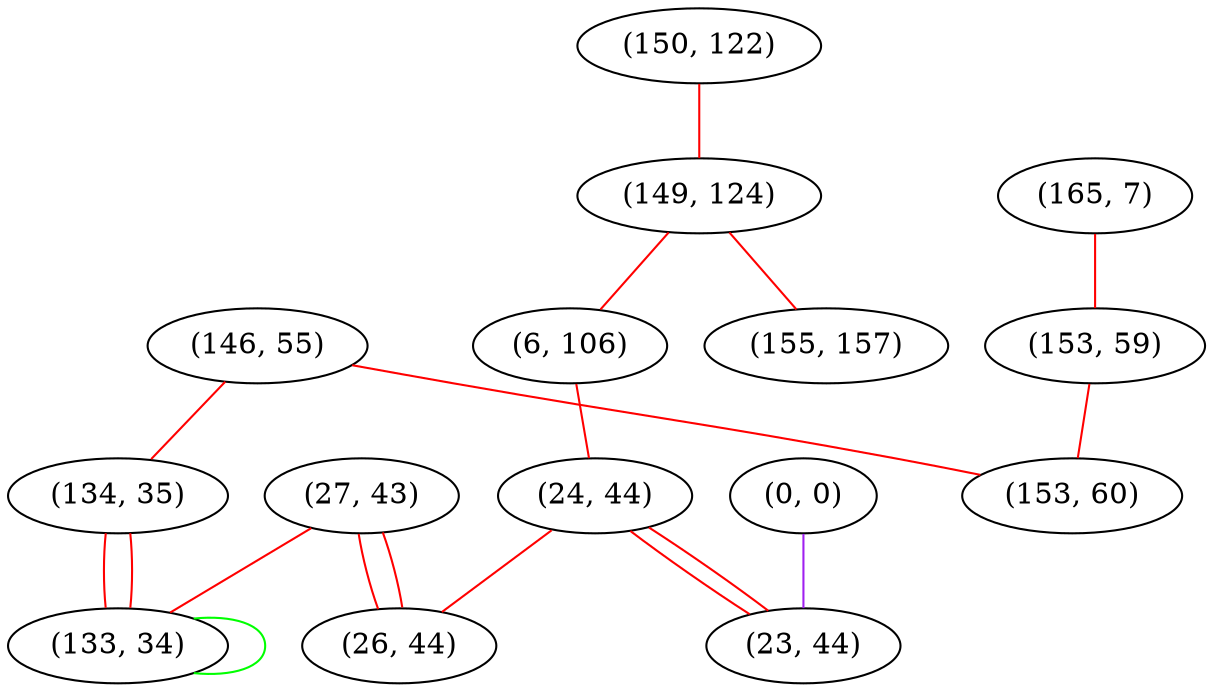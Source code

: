graph "" {
"(146, 55)";
"(150, 122)";
"(149, 124)";
"(6, 106)";
"(0, 0)";
"(134, 35)";
"(165, 7)";
"(153, 59)";
"(27, 43)";
"(24, 44)";
"(23, 44)";
"(133, 34)";
"(26, 44)";
"(153, 60)";
"(155, 157)";
"(146, 55)" -- "(134, 35)"  [color=red, key=0, weight=1];
"(146, 55)" -- "(153, 60)"  [color=red, key=0, weight=1];
"(150, 122)" -- "(149, 124)"  [color=red, key=0, weight=1];
"(149, 124)" -- "(6, 106)"  [color=red, key=0, weight=1];
"(149, 124)" -- "(155, 157)"  [color=red, key=0, weight=1];
"(6, 106)" -- "(24, 44)"  [color=red, key=0, weight=1];
"(0, 0)" -- "(23, 44)"  [color=purple, key=0, weight=4];
"(134, 35)" -- "(133, 34)"  [color=red, key=0, weight=1];
"(134, 35)" -- "(133, 34)"  [color=red, key=1, weight=1];
"(165, 7)" -- "(153, 59)"  [color=red, key=0, weight=1];
"(153, 59)" -- "(153, 60)"  [color=red, key=0, weight=1];
"(27, 43)" -- "(133, 34)"  [color=red, key=0, weight=1];
"(27, 43)" -- "(26, 44)"  [color=red, key=0, weight=1];
"(27, 43)" -- "(26, 44)"  [color=red, key=1, weight=1];
"(24, 44)" -- "(23, 44)"  [color=red, key=0, weight=1];
"(24, 44)" -- "(23, 44)"  [color=red, key=1, weight=1];
"(24, 44)" -- "(26, 44)"  [color=red, key=0, weight=1];
"(133, 34)" -- "(133, 34)"  [color=green, key=0, weight=2];
}
